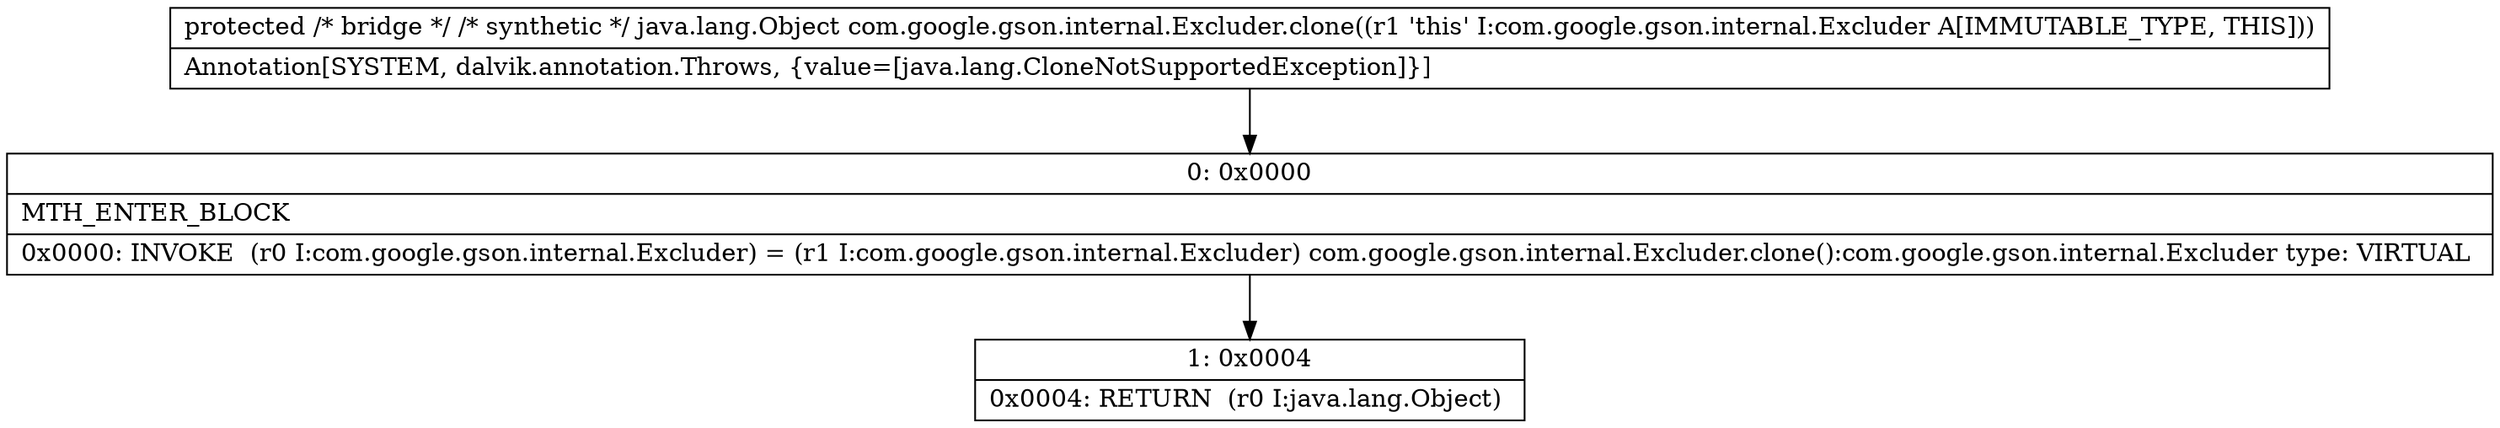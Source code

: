 digraph "CFG forcom.google.gson.internal.Excluder.clone()Ljava\/lang\/Object;" {
Node_0 [shape=record,label="{0\:\ 0x0000|MTH_ENTER_BLOCK\l|0x0000: INVOKE  (r0 I:com.google.gson.internal.Excluder) = (r1 I:com.google.gson.internal.Excluder) com.google.gson.internal.Excluder.clone():com.google.gson.internal.Excluder type: VIRTUAL \l}"];
Node_1 [shape=record,label="{1\:\ 0x0004|0x0004: RETURN  (r0 I:java.lang.Object) \l}"];
MethodNode[shape=record,label="{protected \/* bridge *\/ \/* synthetic *\/ java.lang.Object com.google.gson.internal.Excluder.clone((r1 'this' I:com.google.gson.internal.Excluder A[IMMUTABLE_TYPE, THIS]))  | Annotation[SYSTEM, dalvik.annotation.Throws, \{value=[java.lang.CloneNotSupportedException]\}]\l}"];
MethodNode -> Node_0;
Node_0 -> Node_1;
}

